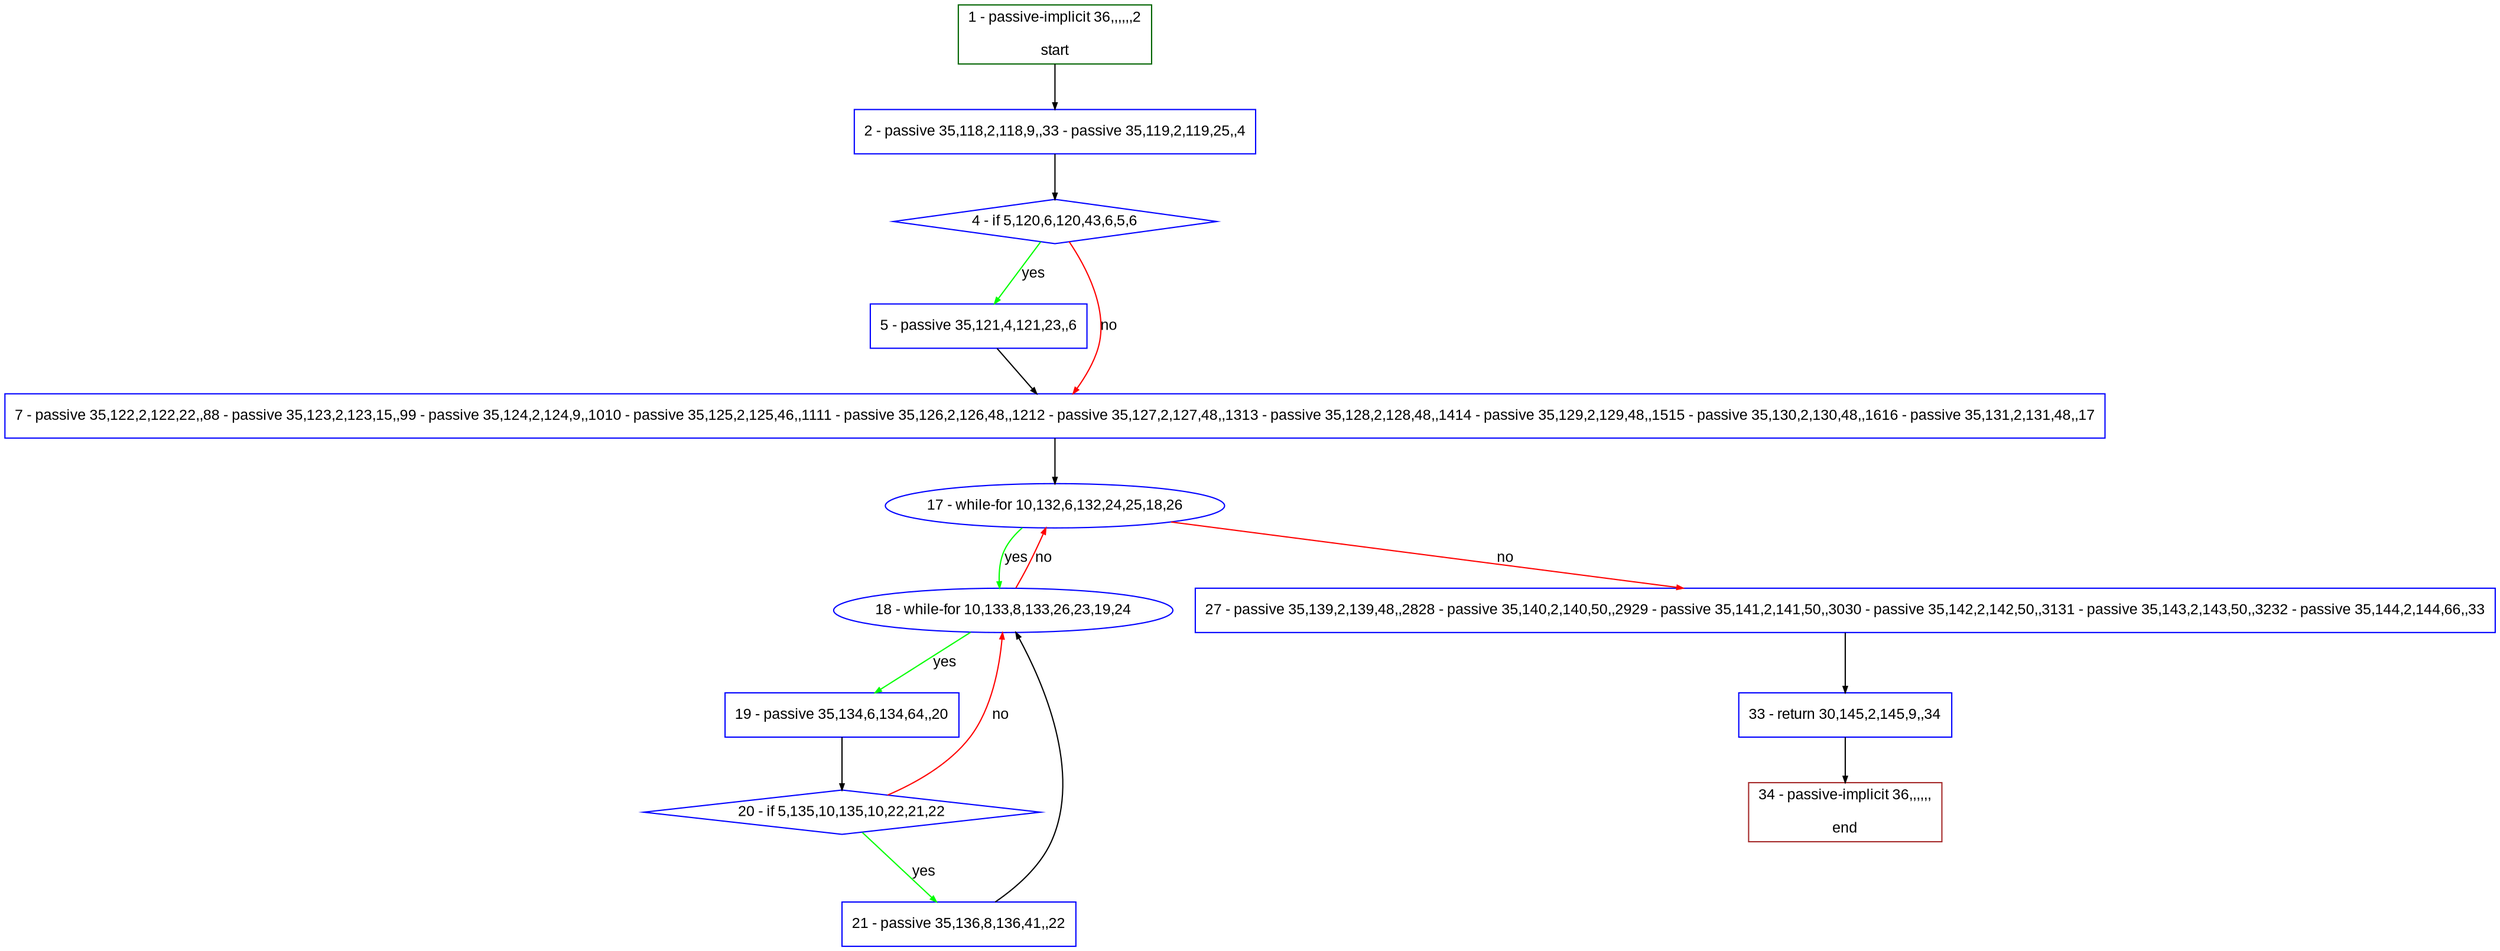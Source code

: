 digraph "" {
  graph [pack="true", label="", fontsize="12", packmode="clust", fontname="Arial", fillcolor="#FFFFCC", bgcolor="white", style="rounded,filled", compound="true"];
  node [node_initialized="no", label="", color="grey", fontsize="12", fillcolor="white", fontname="Arial", style="filled", shape="rectangle", compound="true", fixedsize="false"];
  edge [fontcolor="black", arrowhead="normal", arrowtail="none", arrowsize="0.5", ltail="", label="", color="black", fontsize="12", lhead="", fontname="Arial", dir="forward", compound="true"];
  __N1 [label="2 - passive 35,118,2,118,9,,33 - passive 35,119,2,119,25,,4", color="#0000ff", fillcolor="#ffffff", style="filled", shape="box"];
  __N2 [label="1 - passive-implicit 36,,,,,,2\n\nstart", color="#006400", fillcolor="#ffffff", style="filled", shape="box"];
  __N3 [label="4 - if 5,120,6,120,43,6,5,6", color="#0000ff", fillcolor="#ffffff", style="filled", shape="diamond"];
  __N4 [label="5 - passive 35,121,4,121,23,,6", color="#0000ff", fillcolor="#ffffff", style="filled", shape="box"];
  __N5 [label="7 - passive 35,122,2,122,22,,88 - passive 35,123,2,123,15,,99 - passive 35,124,2,124,9,,1010 - passive 35,125,2,125,46,,1111 - passive 35,126,2,126,48,,1212 - passive 35,127,2,127,48,,1313 - passive 35,128,2,128,48,,1414 - passive 35,129,2,129,48,,1515 - passive 35,130,2,130,48,,1616 - passive 35,131,2,131,48,,17", color="#0000ff", fillcolor="#ffffff", style="filled", shape="box"];
  __N6 [label="17 - while-for 10,132,6,132,24,25,18,26", color="#0000ff", fillcolor="#ffffff", style="filled", shape="oval"];
  __N7 [label="18 - while-for 10,133,8,133,26,23,19,24", color="#0000ff", fillcolor="#ffffff", style="filled", shape="oval"];
  __N8 [label="27 - passive 35,139,2,139,48,,2828 - passive 35,140,2,140,50,,2929 - passive 35,141,2,141,50,,3030 - passive 35,142,2,142,50,,3131 - passive 35,143,2,143,50,,3232 - passive 35,144,2,144,66,,33", color="#0000ff", fillcolor="#ffffff", style="filled", shape="box"];
  __N9 [label="19 - passive 35,134,6,134,64,,20", color="#0000ff", fillcolor="#ffffff", style="filled", shape="box"];
  __N10 [label="20 - if 5,135,10,135,10,22,21,22", color="#0000ff", fillcolor="#ffffff", style="filled", shape="diamond"];
  __N11 [label="21 - passive 35,136,8,136,41,,22", color="#0000ff", fillcolor="#ffffff", style="filled", shape="box"];
  __N12 [label="33 - return 30,145,2,145,9,,34", color="#0000ff", fillcolor="#ffffff", style="filled", shape="box"];
  __N13 [label="34 - passive-implicit 36,,,,,,\n\nend", color="#a52a2a", fillcolor="#ffffff", style="filled", shape="box"];
  __N2 -> __N1 [arrowhead="normal", arrowtail="none", color="#000000", label="", dir="forward"];
  __N1 -> __N3 [arrowhead="normal", arrowtail="none", color="#000000", label="", dir="forward"];
  __N3 -> __N4 [arrowhead="normal", arrowtail="none", color="#00ff00", label="yes", dir="forward"];
  __N3 -> __N5 [arrowhead="normal", arrowtail="none", color="#ff0000", label="no", dir="forward"];
  __N4 -> __N5 [arrowhead="normal", arrowtail="none", color="#000000", label="", dir="forward"];
  __N5 -> __N6 [arrowhead="normal", arrowtail="none", color="#000000", label="", dir="forward"];
  __N6 -> __N7 [arrowhead="normal", arrowtail="none", color="#00ff00", label="yes", dir="forward"];
  __N7 -> __N6 [arrowhead="normal", arrowtail="none", color="#ff0000", label="no", dir="forward"];
  __N6 -> __N8 [arrowhead="normal", arrowtail="none", color="#ff0000", label="no", dir="forward"];
  __N7 -> __N9 [arrowhead="normal", arrowtail="none", color="#00ff00", label="yes", dir="forward"];
  __N9 -> __N10 [arrowhead="normal", arrowtail="none", color="#000000", label="", dir="forward"];
  __N10 -> __N7 [arrowhead="normal", arrowtail="none", color="#ff0000", label="no", dir="forward"];
  __N10 -> __N11 [arrowhead="normal", arrowtail="none", color="#00ff00", label="yes", dir="forward"];
  __N11 -> __N7 [arrowhead="normal", arrowtail="none", color="#000000", label="", dir="forward"];
  __N8 -> __N12 [arrowhead="normal", arrowtail="none", color="#000000", label="", dir="forward"];
  __N12 -> __N13 [arrowhead="normal", arrowtail="none", color="#000000", label="", dir="forward"];
}
